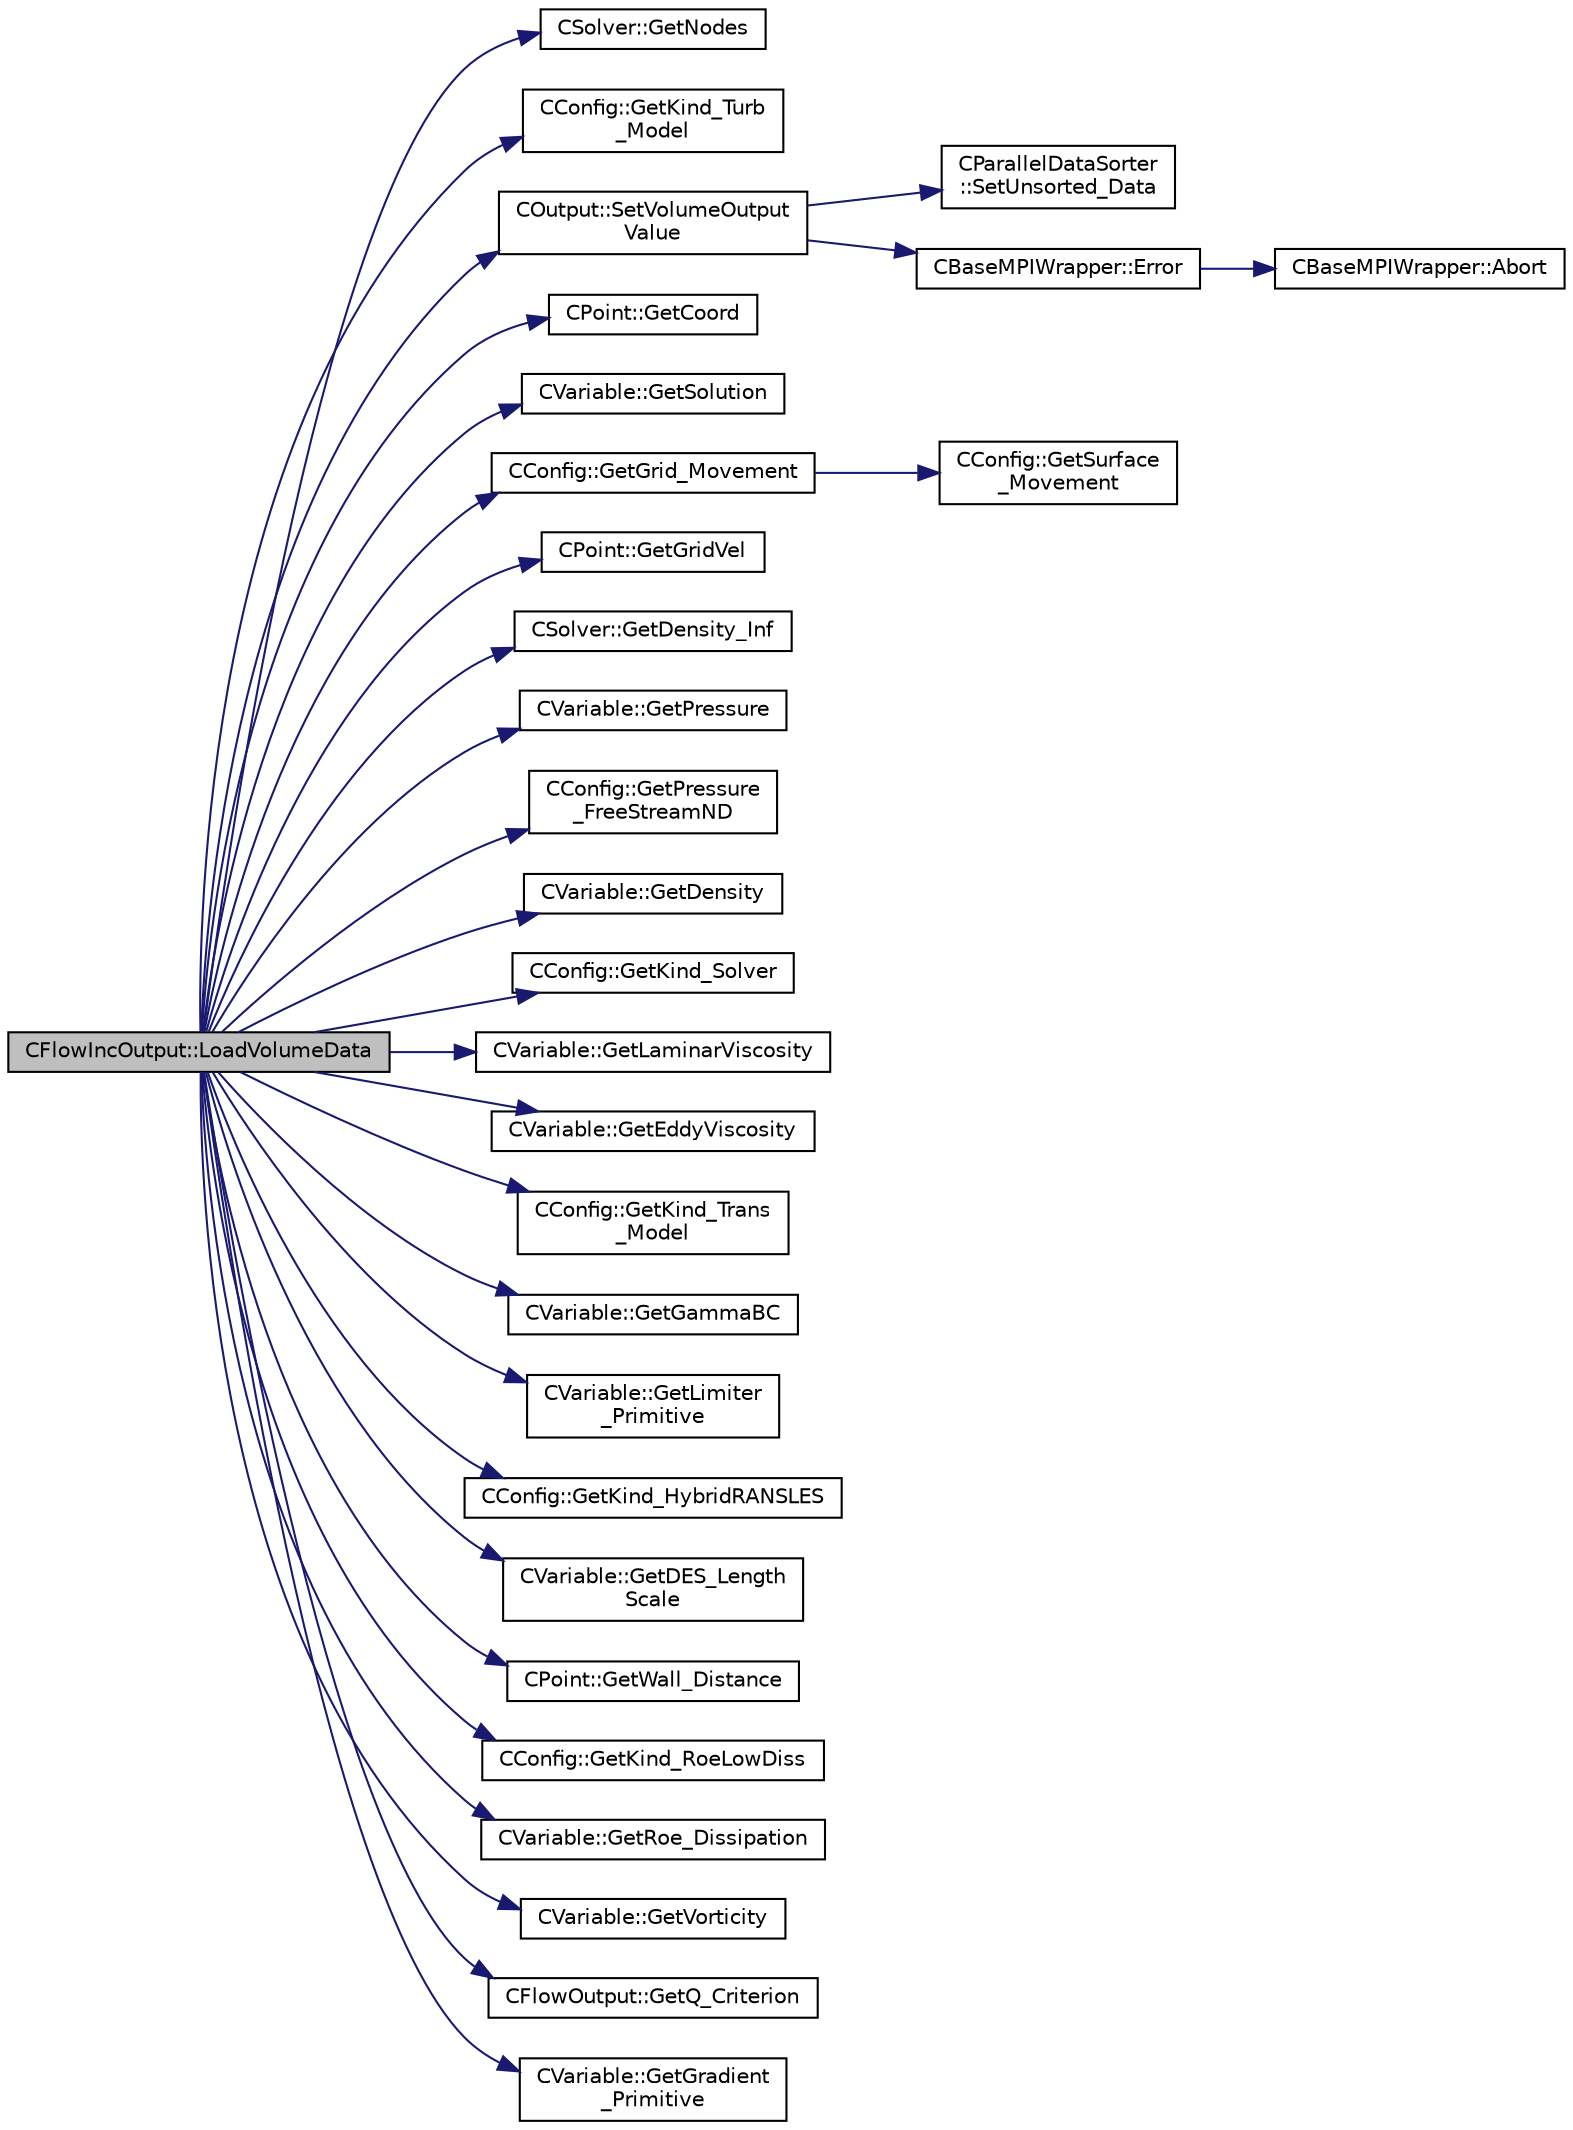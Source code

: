 digraph "CFlowIncOutput::LoadVolumeData"
{
  edge [fontname="Helvetica",fontsize="10",labelfontname="Helvetica",labelfontsize="10"];
  node [fontname="Helvetica",fontsize="10",shape=record];
  rankdir="LR";
  Node118 [label="CFlowIncOutput::LoadVolumeData",height=0.2,width=0.4,color="black", fillcolor="grey75", style="filled", fontcolor="black"];
  Node118 -> Node119 [color="midnightblue",fontsize="10",style="solid",fontname="Helvetica"];
  Node119 [label="CSolver::GetNodes",height=0.2,width=0.4,color="black", fillcolor="white", style="filled",URL="$class_c_solver.html#af3198e52a2ea377bb765647b5e697197",tooltip="Allow outside access to the nodes of the solver, containing conservatives, primitives, etc. "];
  Node118 -> Node120 [color="midnightblue",fontsize="10",style="solid",fontname="Helvetica"];
  Node120 [label="CConfig::GetKind_Turb\l_Model",height=0.2,width=0.4,color="black", fillcolor="white", style="filled",URL="$class_c_config.html#a40aaed07fc5844d505d2c0b7076594d7",tooltip="Get the kind of the turbulence model. "];
  Node118 -> Node121 [color="midnightblue",fontsize="10",style="solid",fontname="Helvetica"];
  Node121 [label="COutput::SetVolumeOutput\lValue",height=0.2,width=0.4,color="black", fillcolor="white", style="filled",URL="$class_c_output.html#a4a1f51fb07438c871f3f2d6c21daf9c6",tooltip="Set the value of a volume output field. "];
  Node121 -> Node122 [color="midnightblue",fontsize="10",style="solid",fontname="Helvetica"];
  Node122 [label="CParallelDataSorter\l::SetUnsorted_Data",height=0.2,width=0.4,color="black", fillcolor="white", style="filled",URL="$class_c_parallel_data_sorter.html#a39d39c9fa273f200c9c712dca1db81a3",tooltip="Set the value of a specific field at a point. ::PrepareSendBuffers must be called before using this f..."];
  Node121 -> Node123 [color="midnightblue",fontsize="10",style="solid",fontname="Helvetica"];
  Node123 [label="CBaseMPIWrapper::Error",height=0.2,width=0.4,color="black", fillcolor="white", style="filled",URL="$class_c_base_m_p_i_wrapper.html#a04457c47629bda56704e6a8804833eeb"];
  Node123 -> Node124 [color="midnightblue",fontsize="10",style="solid",fontname="Helvetica"];
  Node124 [label="CBaseMPIWrapper::Abort",height=0.2,width=0.4,color="black", fillcolor="white", style="filled",URL="$class_c_base_m_p_i_wrapper.html#a21ef5681e2acb532d345e9bab173ef07"];
  Node118 -> Node125 [color="midnightblue",fontsize="10",style="solid",fontname="Helvetica"];
  Node125 [label="CPoint::GetCoord",height=0.2,width=0.4,color="black", fillcolor="white", style="filled",URL="$class_c_point.html#a95fe081d22e96e190cb3edcbf0d6525f",tooltip="Get the coordinates dor the control volume. "];
  Node118 -> Node126 [color="midnightblue",fontsize="10",style="solid",fontname="Helvetica"];
  Node126 [label="CVariable::GetSolution",height=0.2,width=0.4,color="black", fillcolor="white", style="filled",URL="$class_c_variable.html#a261483e39c23c1de7cb9aea7e917c121",tooltip="Get the solution. "];
  Node118 -> Node127 [color="midnightblue",fontsize="10",style="solid",fontname="Helvetica"];
  Node127 [label="CConfig::GetGrid_Movement",height=0.2,width=0.4,color="black", fillcolor="white", style="filled",URL="$class_c_config.html#a65f49bf3888539804cc0ceac28a32923",tooltip="Get information about the grid movement. "];
  Node127 -> Node128 [color="midnightblue",fontsize="10",style="solid",fontname="Helvetica"];
  Node128 [label="CConfig::GetSurface\l_Movement",height=0.2,width=0.4,color="black", fillcolor="white", style="filled",URL="$class_c_config.html#a67dbc09d0ad95072023d7f356333d6c8",tooltip="Get information about deforming markers. "];
  Node118 -> Node129 [color="midnightblue",fontsize="10",style="solid",fontname="Helvetica"];
  Node129 [label="CPoint::GetGridVel",height=0.2,width=0.4,color="black", fillcolor="white", style="filled",URL="$class_c_point.html#a62ec636f4a05ac578b582a053e8553f9",tooltip="Get the value of the grid velocity at the point. "];
  Node118 -> Node130 [color="midnightblue",fontsize="10",style="solid",fontname="Helvetica"];
  Node130 [label="CSolver::GetDensity_Inf",height=0.2,width=0.4,color="black", fillcolor="white", style="filled",URL="$class_c_solver.html#a8db8db096fdfb8bd067a2b1adeb8d5b6",tooltip="A virtual member. "];
  Node118 -> Node131 [color="midnightblue",fontsize="10",style="solid",fontname="Helvetica"];
  Node131 [label="CVariable::GetPressure",height=0.2,width=0.4,color="black", fillcolor="white", style="filled",URL="$class_c_variable.html#ad08820234eeedeb13105e603af2c67ad",tooltip="A virtual member. "];
  Node118 -> Node132 [color="midnightblue",fontsize="10",style="solid",fontname="Helvetica"];
  Node132 [label="CConfig::GetPressure\l_FreeStreamND",height=0.2,width=0.4,color="black", fillcolor="white", style="filled",URL="$class_c_config.html#a59c43ad0ef9a59bc51c2a7e399fea004",tooltip="Get the value of the non-dimensionalized freestream pressure. "];
  Node118 -> Node133 [color="midnightblue",fontsize="10",style="solid",fontname="Helvetica"];
  Node133 [label="CVariable::GetDensity",height=0.2,width=0.4,color="black", fillcolor="white", style="filled",URL="$class_c_variable.html#a4892ca545884011b7903a8e35c43b43f",tooltip="A virtual member. "];
  Node118 -> Node134 [color="midnightblue",fontsize="10",style="solid",fontname="Helvetica"];
  Node134 [label="CConfig::GetKind_Solver",height=0.2,width=0.4,color="black", fillcolor="white", style="filled",URL="$class_c_config.html#a0e2628fc803f14ec6179427ee02e8655",tooltip="Governing equations of the flow (it can be different from the run time equation). ..."];
  Node118 -> Node135 [color="midnightblue",fontsize="10",style="solid",fontname="Helvetica"];
  Node135 [label="CVariable::GetLaminarViscosity",height=0.2,width=0.4,color="black", fillcolor="white", style="filled",URL="$class_c_variable.html#a0acbe55ca86de2c0205ae921193e9e95",tooltip="A virtual member. "];
  Node118 -> Node136 [color="midnightblue",fontsize="10",style="solid",fontname="Helvetica"];
  Node136 [label="CVariable::GetEddyViscosity",height=0.2,width=0.4,color="black", fillcolor="white", style="filled",URL="$class_c_variable.html#adae2e4228e113624b7ab1f9ab1a493c6",tooltip="A virtual member. "];
  Node118 -> Node137 [color="midnightblue",fontsize="10",style="solid",fontname="Helvetica"];
  Node137 [label="CConfig::GetKind_Trans\l_Model",height=0.2,width=0.4,color="black", fillcolor="white", style="filled",URL="$class_c_config.html#a362c61be9d6c43c8913d7379c6fd2300",tooltip="Get the kind of the transition model. "];
  Node118 -> Node138 [color="midnightblue",fontsize="10",style="solid",fontname="Helvetica"];
  Node138 [label="CVariable::GetGammaBC",height=0.2,width=0.4,color="black", fillcolor="white", style="filled",URL="$class_c_variable.html#a1562017359bf3af4062c1255ba508d1a",tooltip="A virtual member. "];
  Node118 -> Node139 [color="midnightblue",fontsize="10",style="solid",fontname="Helvetica"];
  Node139 [label="CVariable::GetLimiter\l_Primitive",height=0.2,width=0.4,color="black", fillcolor="white", style="filled",URL="$class_c_variable.html#a16ceb9b6d42113b37bb6f19652b22ed4",tooltip="A virtual member. "];
  Node118 -> Node140 [color="midnightblue",fontsize="10",style="solid",fontname="Helvetica"];
  Node140 [label="CConfig::GetKind_HybridRANSLES",height=0.2,width=0.4,color="black", fillcolor="white", style="filled",URL="$class_c_config.html#a2dae056d1f8e3385d25e6fbc251f0100",tooltip="Get the Kind of Hybrid RANS/LES. "];
  Node118 -> Node141 [color="midnightblue",fontsize="10",style="solid",fontname="Helvetica"];
  Node141 [label="CVariable::GetDES_Length\lScale",height=0.2,width=0.4,color="black", fillcolor="white", style="filled",URL="$class_c_variable.html#a063db38a4dba2d53a2d76eedfce3e6a0",tooltip="A virtual member. "];
  Node118 -> Node142 [color="midnightblue",fontsize="10",style="solid",fontname="Helvetica"];
  Node142 [label="CPoint::GetWall_Distance",height=0.2,width=0.4,color="black", fillcolor="white", style="filled",URL="$class_c_point.html#a2ec241bcb847e4bae03e8df907a18b15",tooltip="Get the value of the distance to the nearest wall. "];
  Node118 -> Node143 [color="midnightblue",fontsize="10",style="solid",fontname="Helvetica"];
  Node143 [label="CConfig::GetKind_RoeLowDiss",height=0.2,width=0.4,color="black", fillcolor="white", style="filled",URL="$class_c_config.html#ac5bec4548aaef1effa84ad7a3a038e35",tooltip="Get the Kind of Roe Low Dissipation Scheme for Unsteady flows. "];
  Node118 -> Node144 [color="midnightblue",fontsize="10",style="solid",fontname="Helvetica"];
  Node144 [label="CVariable::GetRoe_Dissipation",height=0.2,width=0.4,color="black", fillcolor="white", style="filled",URL="$class_c_variable.html#a9b161155217e10a3e3f523d6e5f88b1b",tooltip="A virtual member. "];
  Node118 -> Node145 [color="midnightblue",fontsize="10",style="solid",fontname="Helvetica"];
  Node145 [label="CVariable::GetVorticity",height=0.2,width=0.4,color="black", fillcolor="white", style="filled",URL="$class_c_variable.html#a047fd769c6eae7a44a98f71319ef39ae",tooltip="A virtual member. "];
  Node118 -> Node146 [color="midnightblue",fontsize="10",style="solid",fontname="Helvetica"];
  Node146 [label="CFlowOutput::GetQ_Criterion",height=0.2,width=0.4,color="black", fillcolor="white", style="filled",URL="$class_c_flow_output.html#a7aa97f16f08cf9a8307052da8892d054",tooltip="Compute value of the Q criteration for vortex idenfitication. "];
  Node118 -> Node147 [color="midnightblue",fontsize="10",style="solid",fontname="Helvetica"];
  Node147 [label="CVariable::GetGradient\l_Primitive",height=0.2,width=0.4,color="black", fillcolor="white", style="filled",URL="$class_c_variable.html#a8b7f4e020a837b1fe639e8d875f964d5",tooltip="A virtual member. "];
}
